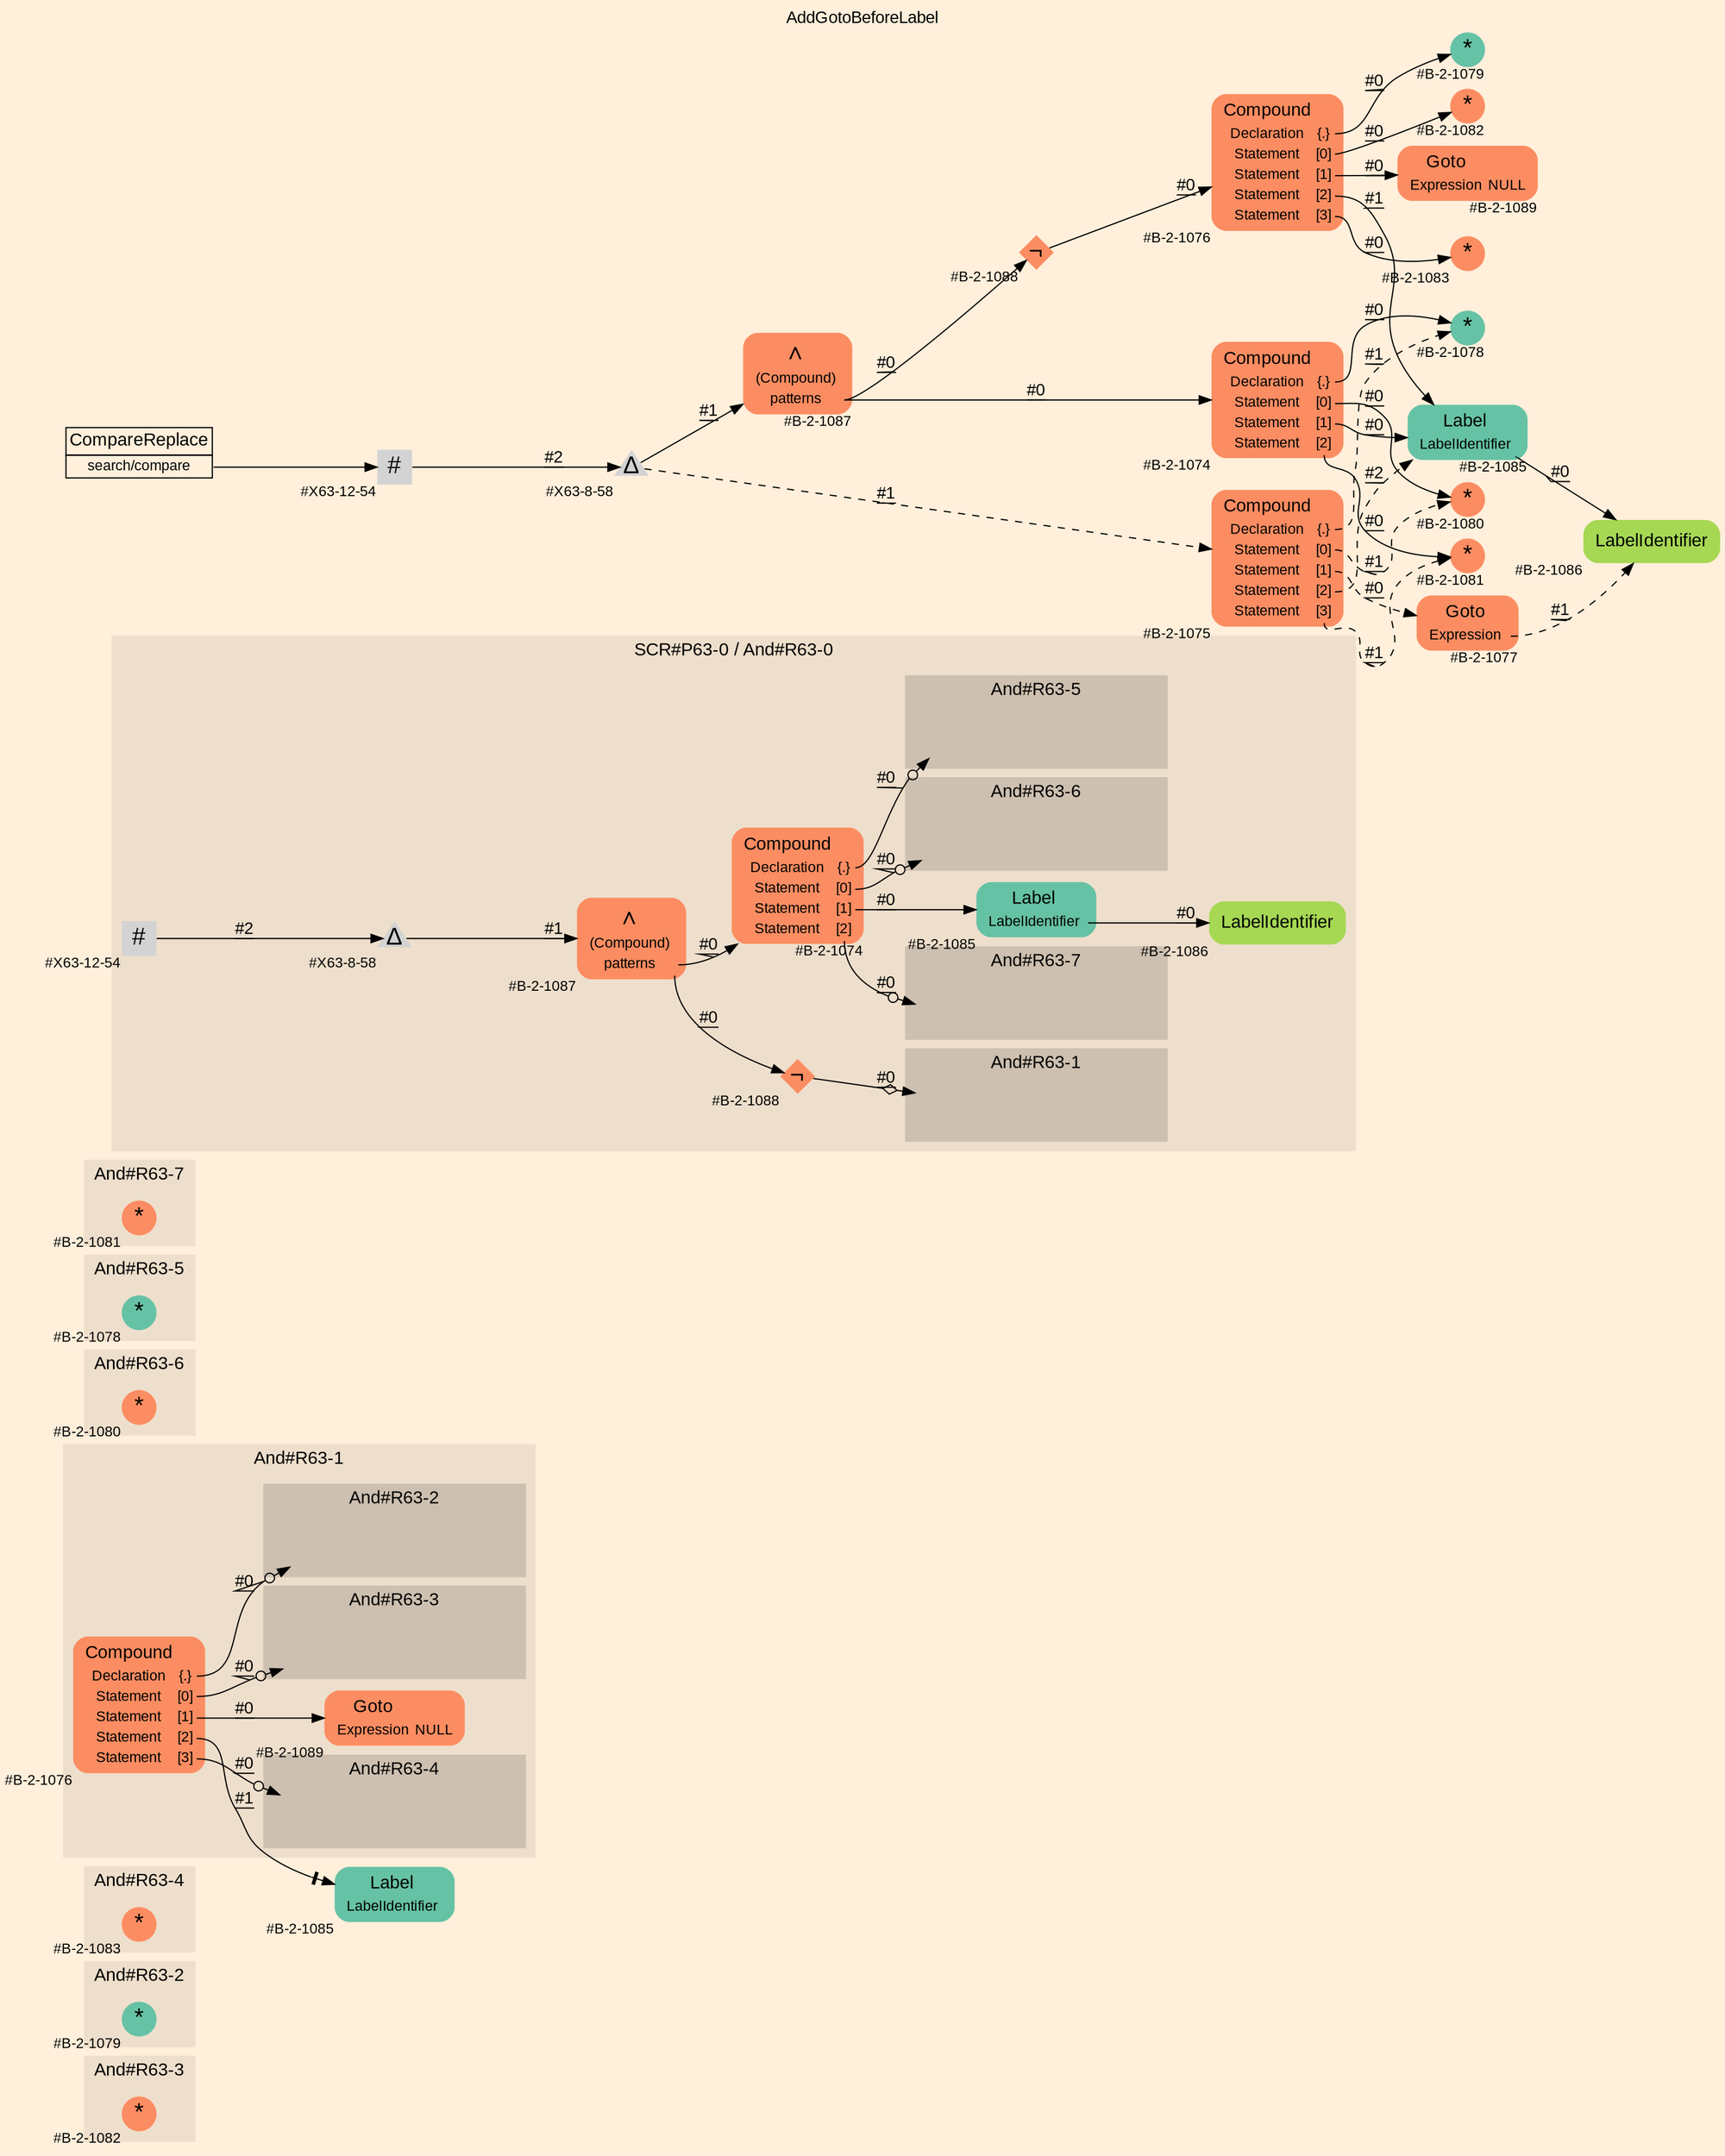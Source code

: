 digraph "AddGotoBeforeLabel" {
label = "AddGotoBeforeLabel"
labelloc = t
graph [
    rankdir = "LR"
    ranksep = 0.3
    bgcolor = antiquewhite1
    color = black
    fontcolor = black
    fontname = "Arial"
];
node [
    fontname = "Arial"
];
edge [
    fontname = "Arial"
];

// -------------------- figure And#R63-3 --------------------
// -------- region And#R63-3 ----------
subgraph "clusterAnd#R63-3" {
    label = "And#R63-3"
    style = "filled"
    color = antiquewhite2
    fontsize = "15"
    // -------- block And#R63-3/#B-2-1082 ----------
    "And#R63-3/#B-2-1082" [
        shape = "circle"
        fillcolor = "/set28/2"
        xlabel = "#B-2-1082"
        fontsize = "12"
        fontcolor = black
        label = <<FONT POINT-SIZE="20" COLOR="black">*</FONT>>
        style = "filled"
        penwidth = 0.0
        fixedsize = true
        width = 0.4
        height = 0.4
    ];
    
}


// -------------------- figure And#R63-2 --------------------
// -------- region And#R63-2 ----------
subgraph "clusterAnd#R63-2" {
    label = "And#R63-2"
    style = "filled"
    color = antiquewhite2
    fontsize = "15"
    // -------- block And#R63-2/#B-2-1079 ----------
    "And#R63-2/#B-2-1079" [
        shape = "circle"
        fillcolor = "/set28/1"
        xlabel = "#B-2-1079"
        fontsize = "12"
        fontcolor = black
        label = <<FONT POINT-SIZE="20" COLOR="black">*</FONT>>
        style = "filled"
        penwidth = 0.0
        fixedsize = true
        width = 0.4
        height = 0.4
    ];
    
}


// -------------------- figure And#R63-4 --------------------
// -------- region And#R63-4 ----------
subgraph "clusterAnd#R63-4" {
    label = "And#R63-4"
    style = "filled"
    color = antiquewhite2
    fontsize = "15"
    // -------- block And#R63-4/#B-2-1083 ----------
    "And#R63-4/#B-2-1083" [
        shape = "circle"
        fillcolor = "/set28/2"
        xlabel = "#B-2-1083"
        fontsize = "12"
        fontcolor = black
        label = <<FONT POINT-SIZE="20" COLOR="black">*</FONT>>
        style = "filled"
        penwidth = 0.0
        fixedsize = true
        width = 0.4
        height = 0.4
    ];
    
}


// -------------------- figure And#R63-1 --------------------
// -------- region And#R63-1 ----------
subgraph "clusterAnd#R63-1" {
    label = "And#R63-1"
    style = "filled"
    color = antiquewhite2
    fontsize = "15"
    // -------- block And#R63-1/#B-2-1076 ----------
    "And#R63-1/#B-2-1076" [
        shape = "plaintext"
        fillcolor = "/set28/2"
        xlabel = "#B-2-1076"
        fontsize = "12"
        fontcolor = black
        label = <<TABLE BORDER="0" CELLBORDER="0" CELLSPACING="0">
         <TR><TD><FONT POINT-SIZE="15" COLOR="black">Compound</FONT></TD></TR>
         <TR><TD><FONT POINT-SIZE="12" COLOR="black">Declaration</FONT></TD><TD PORT="port0"><FONT POINT-SIZE="12" COLOR="black">{.}</FONT></TD></TR>
         <TR><TD><FONT POINT-SIZE="12" COLOR="black">Statement</FONT></TD><TD PORT="port1"><FONT POINT-SIZE="12" COLOR="black">[0]</FONT></TD></TR>
         <TR><TD><FONT POINT-SIZE="12" COLOR="black">Statement</FONT></TD><TD PORT="port2"><FONT POINT-SIZE="12" COLOR="black">[1]</FONT></TD></TR>
         <TR><TD><FONT POINT-SIZE="12" COLOR="black">Statement</FONT></TD><TD PORT="port3"><FONT POINT-SIZE="12" COLOR="black">[2]</FONT></TD></TR>
         <TR><TD><FONT POINT-SIZE="12" COLOR="black">Statement</FONT></TD><TD PORT="port4"><FONT POINT-SIZE="12" COLOR="black">[3]</FONT></TD></TR>
        </TABLE>>
        style = "rounded,filled"
    ];
    
    // -------- block And#R63-1/#B-2-1089 ----------
    "And#R63-1/#B-2-1089" [
        shape = "plaintext"
        fillcolor = "/set28/2"
        xlabel = "#B-2-1089"
        fontsize = "12"
        fontcolor = black
        label = <<TABLE BORDER="0" CELLBORDER="0" CELLSPACING="0">
         <TR><TD><FONT POINT-SIZE="15" COLOR="black">Goto</FONT></TD></TR>
         <TR><TD><FONT POINT-SIZE="12" COLOR="black">Expression</FONT></TD><TD PORT="port0"><FONT POINT-SIZE="12" COLOR="black">NULL</FONT></TD></TR>
        </TABLE>>
        style = "rounded,filled"
    ];
    
    // -------- region And#R63-1/And#R63-2 ----------
    subgraph "clusterAnd#R63-1/And#R63-2" {
        label = "And#R63-2"
        style = "filled"
        color = antiquewhite3
        fontsize = "15"
        // -------- block And#R63-1/And#R63-2/#B-2-1079 ----------
        "And#R63-1/And#R63-2/#B-2-1079" [
            shape = "none"
            fillcolor = "/set28/1"
            xlabel = "#B-2-1079"
            fontsize = "12"
            fontcolor = black
            style = "invisible"
        ];
        
    }
    
    // -------- region And#R63-1/And#R63-3 ----------
    subgraph "clusterAnd#R63-1/And#R63-3" {
        label = "And#R63-3"
        style = "filled"
        color = antiquewhite3
        fontsize = "15"
        // -------- block And#R63-1/And#R63-3/#B-2-1082 ----------
        "And#R63-1/And#R63-3/#B-2-1082" [
            shape = "none"
            fillcolor = "/set28/2"
            xlabel = "#B-2-1082"
            fontsize = "12"
            fontcolor = black
            style = "invisible"
        ];
        
    }
    
    // -------- region And#R63-1/And#R63-4 ----------
    subgraph "clusterAnd#R63-1/And#R63-4" {
        label = "And#R63-4"
        style = "filled"
        color = antiquewhite3
        fontsize = "15"
        // -------- block And#R63-1/And#R63-4/#B-2-1083 ----------
        "And#R63-1/And#R63-4/#B-2-1083" [
            shape = "none"
            fillcolor = "/set28/2"
            xlabel = "#B-2-1083"
            fontsize = "12"
            fontcolor = black
            style = "invisible"
        ];
        
    }
    
}

// -------- block And#R63-1/#B-2-1085 ----------
"And#R63-1/#B-2-1085" [
    shape = "plaintext"
    fillcolor = "/set28/1"
    xlabel = "#B-2-1085"
    fontsize = "12"
    fontcolor = black
    label = <<TABLE BORDER="0" CELLBORDER="0" CELLSPACING="0">
     <TR><TD><FONT POINT-SIZE="15" COLOR="black">Label</FONT></TD></TR>
     <TR><TD><FONT POINT-SIZE="12" COLOR="black">LabelIdentifier</FONT></TD><TD PORT="port0"></TD></TR>
    </TABLE>>
    style = "rounded,filled"
];

"And#R63-1/#B-2-1076":port0 -> "And#R63-1/And#R63-2/#B-2-1079" [
    arrowhead="normalnoneodot"
    label = "#0"
    decorate = true
    color = black
    fontcolor = black
];

"And#R63-1/#B-2-1076":port1 -> "And#R63-1/And#R63-3/#B-2-1082" [
    arrowhead="normalnoneodot"
    label = "#0"
    decorate = true
    color = black
    fontcolor = black
];

"And#R63-1/#B-2-1076":port2 -> "And#R63-1/#B-2-1089" [
    label = "#0"
    decorate = true
    color = black
    fontcolor = black
];

"And#R63-1/#B-2-1076":port3 -> "And#R63-1/#B-2-1085" [
    arrowhead="normalnonetee"
    label = "#1"
    decorate = true
    color = black
    fontcolor = black
];

"And#R63-1/#B-2-1076":port4 -> "And#R63-1/And#R63-4/#B-2-1083" [
    arrowhead="normalnoneodot"
    label = "#0"
    decorate = true
    color = black
    fontcolor = black
];


// -------------------- figure And#R63-6 --------------------
// -------- region And#R63-6 ----------
subgraph "clusterAnd#R63-6" {
    label = "And#R63-6"
    style = "filled"
    color = antiquewhite2
    fontsize = "15"
    // -------- block And#R63-6/#B-2-1080 ----------
    "And#R63-6/#B-2-1080" [
        shape = "circle"
        fillcolor = "/set28/2"
        xlabel = "#B-2-1080"
        fontsize = "12"
        fontcolor = black
        label = <<FONT POINT-SIZE="20" COLOR="black">*</FONT>>
        style = "filled"
        penwidth = 0.0
        fixedsize = true
        width = 0.4
        height = 0.4
    ];
    
}


// -------------------- figure And#R63-5 --------------------
// -------- region And#R63-5 ----------
subgraph "clusterAnd#R63-5" {
    label = "And#R63-5"
    style = "filled"
    color = antiquewhite2
    fontsize = "15"
    // -------- block And#R63-5/#B-2-1078 ----------
    "And#R63-5/#B-2-1078" [
        shape = "circle"
        fillcolor = "/set28/1"
        xlabel = "#B-2-1078"
        fontsize = "12"
        fontcolor = black
        label = <<FONT POINT-SIZE="20" COLOR="black">*</FONT>>
        style = "filled"
        penwidth = 0.0
        fixedsize = true
        width = 0.4
        height = 0.4
    ];
    
}


// -------------------- figure And#R63-7 --------------------
// -------- region And#R63-7 ----------
subgraph "clusterAnd#R63-7" {
    label = "And#R63-7"
    style = "filled"
    color = antiquewhite2
    fontsize = "15"
    // -------- block And#R63-7/#B-2-1081 ----------
    "And#R63-7/#B-2-1081" [
        shape = "circle"
        fillcolor = "/set28/2"
        xlabel = "#B-2-1081"
        fontsize = "12"
        fontcolor = black
        label = <<FONT POINT-SIZE="20" COLOR="black">*</FONT>>
        style = "filled"
        penwidth = 0.0
        fixedsize = true
        width = 0.4
        height = 0.4
    ];
    
}


// -------------------- figure And#R63-0 --------------------
// -------- region And#R63-0 ----------
subgraph "clusterAnd#R63-0" {
    label = "SCR#P63-0 / And#R63-0"
    style = "filled"
    color = antiquewhite2
    fontsize = "15"
    // -------- block And#R63-0/#B-2-1088 ----------
    "And#R63-0/#B-2-1088" [
        shape = "diamond"
        fillcolor = "/set28/2"
        xlabel = "#B-2-1088"
        fontsize = "12"
        fontcolor = black
        label = <<FONT POINT-SIZE="20" COLOR="black">¬</FONT>>
        style = "filled"
        penwidth = 0.0
        fixedsize = true
        width = 0.4
        height = 0.4
    ];
    
    // -------- block And#R63-0/#B-2-1074 ----------
    "And#R63-0/#B-2-1074" [
        shape = "plaintext"
        fillcolor = "/set28/2"
        xlabel = "#B-2-1074"
        fontsize = "12"
        fontcolor = black
        label = <<TABLE BORDER="0" CELLBORDER="0" CELLSPACING="0">
         <TR><TD><FONT POINT-SIZE="15" COLOR="black">Compound</FONT></TD></TR>
         <TR><TD><FONT POINT-SIZE="12" COLOR="black">Declaration</FONT></TD><TD PORT="port0"><FONT POINT-SIZE="12" COLOR="black">{.}</FONT></TD></TR>
         <TR><TD><FONT POINT-SIZE="12" COLOR="black">Statement</FONT></TD><TD PORT="port1"><FONT POINT-SIZE="12" COLOR="black">[0]</FONT></TD></TR>
         <TR><TD><FONT POINT-SIZE="12" COLOR="black">Statement</FONT></TD><TD PORT="port2"><FONT POINT-SIZE="12" COLOR="black">[1]</FONT></TD></TR>
         <TR><TD><FONT POINT-SIZE="12" COLOR="black">Statement</FONT></TD><TD PORT="port3"><FONT POINT-SIZE="12" COLOR="black">[2]</FONT></TD></TR>
        </TABLE>>
        style = "rounded,filled"
    ];
    
    // -------- block And#R63-0/#B-2-1086 ----------
    "And#R63-0/#B-2-1086" [
        shape = "plaintext"
        fillcolor = "/set28/5"
        xlabel = "#B-2-1086"
        fontsize = "12"
        fontcolor = black
        label = <<TABLE BORDER="0" CELLBORDER="0" CELLSPACING="0">
         <TR><TD><FONT POINT-SIZE="15" COLOR="black">LabelIdentifier</FONT></TD></TR>
        </TABLE>>
        style = "rounded,filled"
    ];
    
    // -------- block And#R63-0/#X63-8-58 ----------
    "And#R63-0/#X63-8-58" [
        shape = "triangle"
        xlabel = "#X63-8-58"
        fontsize = "12"
        fontcolor = black
        label = <<FONT POINT-SIZE="20" COLOR="black">Δ</FONT>>
        style = "filled"
        penwidth = 0.0
        fixedsize = true
        width = 0.4
        height = 0.4
    ];
    
    // -------- block And#R63-0/#X63-12-54 ----------
    "And#R63-0/#X63-12-54" [
        shape = "square"
        xlabel = "#X63-12-54"
        fontsize = "12"
        fontcolor = black
        label = <<FONT POINT-SIZE="20" COLOR="black">#</FONT>>
        style = "filled"
        penwidth = 0.0
        fixedsize = true
        width = 0.4
        height = 0.4
    ];
    
    // -------- block And#R63-0/#B-2-1085 ----------
    "And#R63-0/#B-2-1085" [
        shape = "plaintext"
        fillcolor = "/set28/1"
        xlabel = "#B-2-1085"
        fontsize = "12"
        fontcolor = black
        label = <<TABLE BORDER="0" CELLBORDER="0" CELLSPACING="0">
         <TR><TD><FONT POINT-SIZE="15" COLOR="black">Label</FONT></TD></TR>
         <TR><TD><FONT POINT-SIZE="12" COLOR="black">LabelIdentifier</FONT></TD><TD PORT="port0"></TD></TR>
        </TABLE>>
        style = "rounded,filled"
    ];
    
    // -------- block And#R63-0/#B-2-1087 ----------
    "And#R63-0/#B-2-1087" [
        shape = "plaintext"
        fillcolor = "/set28/2"
        xlabel = "#B-2-1087"
        fontsize = "12"
        fontcolor = black
        label = <<TABLE BORDER="0" CELLBORDER="0" CELLSPACING="0">
         <TR><TD><FONT POINT-SIZE="20" COLOR="black">∧</FONT></TD></TR>
         <TR><TD><FONT POINT-SIZE="12" COLOR="black">(Compound)</FONT></TD><TD PORT="port0"></TD></TR>
         <TR><TD><FONT POINT-SIZE="12" COLOR="black">patterns</FONT></TD><TD PORT="port1"></TD></TR>
        </TABLE>>
        style = "rounded,filled"
    ];
    
    // -------- region And#R63-0/And#R63-1 ----------
    subgraph "clusterAnd#R63-0/And#R63-1" {
        label = "And#R63-1"
        style = "filled"
        color = antiquewhite3
        fontsize = "15"
        // -------- block And#R63-0/And#R63-1/#B-2-1076 ----------
        "And#R63-0/And#R63-1/#B-2-1076" [
            shape = "none"
            fillcolor = "/set28/2"
            xlabel = "#B-2-1076"
            fontsize = "12"
            fontcolor = black
            style = "invisible"
        ];
        
    }
    
    // -------- region And#R63-0/And#R63-5 ----------
    subgraph "clusterAnd#R63-0/And#R63-5" {
        label = "And#R63-5"
        style = "filled"
        color = antiquewhite3
        fontsize = "15"
        // -------- block And#R63-0/And#R63-5/#B-2-1078 ----------
        "And#R63-0/And#R63-5/#B-2-1078" [
            shape = "none"
            fillcolor = "/set28/1"
            xlabel = "#B-2-1078"
            fontsize = "12"
            fontcolor = black
            style = "invisible"
        ];
        
    }
    
    // -------- region And#R63-0/And#R63-6 ----------
    subgraph "clusterAnd#R63-0/And#R63-6" {
        label = "And#R63-6"
        style = "filled"
        color = antiquewhite3
        fontsize = "15"
        // -------- block And#R63-0/And#R63-6/#B-2-1080 ----------
        "And#R63-0/And#R63-6/#B-2-1080" [
            shape = "none"
            fillcolor = "/set28/2"
            xlabel = "#B-2-1080"
            fontsize = "12"
            fontcolor = black
            style = "invisible"
        ];
        
    }
    
    // -------- region And#R63-0/And#R63-7 ----------
    subgraph "clusterAnd#R63-0/And#R63-7" {
        label = "And#R63-7"
        style = "filled"
        color = antiquewhite3
        fontsize = "15"
        // -------- block And#R63-0/And#R63-7/#B-2-1081 ----------
        "And#R63-0/And#R63-7/#B-2-1081" [
            shape = "none"
            fillcolor = "/set28/2"
            xlabel = "#B-2-1081"
            fontsize = "12"
            fontcolor = black
            style = "invisible"
        ];
        
    }
    
}

"And#R63-0/#B-2-1088" -> "And#R63-0/And#R63-1/#B-2-1076" [
    arrowhead="normalnoneodiamond"
    label = "#0"
    decorate = true
    color = black
    fontcolor = black
];

"And#R63-0/#B-2-1074":port0 -> "And#R63-0/And#R63-5/#B-2-1078" [
    arrowhead="normalnoneodot"
    label = "#0"
    decorate = true
    color = black
    fontcolor = black
];

"And#R63-0/#B-2-1074":port1 -> "And#R63-0/And#R63-6/#B-2-1080" [
    arrowhead="normalnoneodot"
    label = "#0"
    decorate = true
    color = black
    fontcolor = black
];

"And#R63-0/#B-2-1074":port2 -> "And#R63-0/#B-2-1085" [
    label = "#0"
    decorate = true
    color = black
    fontcolor = black
];

"And#R63-0/#B-2-1074":port3 -> "And#R63-0/And#R63-7/#B-2-1081" [
    arrowhead="normalnoneodot"
    label = "#0"
    decorate = true
    color = black
    fontcolor = black
];

"And#R63-0/#X63-8-58" -> "And#R63-0/#B-2-1087" [
    label = "#1"
    decorate = true
    color = black
    fontcolor = black
];

"And#R63-0/#X63-12-54" -> "And#R63-0/#X63-8-58" [
    label = "#2"
    decorate = true
    color = black
    fontcolor = black
];

"And#R63-0/#B-2-1085":port0 -> "And#R63-0/#B-2-1086" [
    label = "#0"
    decorate = true
    color = black
    fontcolor = black
];

"And#R63-0/#B-2-1087":port1 -> "And#R63-0/#B-2-1074" [
    label = "#0"
    decorate = true
    color = black
    fontcolor = black
];

"And#R63-0/#B-2-1087":port1 -> "And#R63-0/#B-2-1088" [
    label = "#0"
    decorate = true
    color = black
    fontcolor = black
];


// -------------------- transformation figure --------------------
// -------- block CR#X63-10-63 ----------
"CR#X63-10-63" [
    shape = "plaintext"
    fillcolor = antiquewhite1
    fontsize = "12"
    fontcolor = black
    label = <<TABLE BORDER="0" CELLBORDER="1" CELLSPACING="0">
     <TR><TD><FONT POINT-SIZE="15" COLOR="black">CompareReplace</FONT></TD></TR>
     <TR><TD PORT="port0"><FONT POINT-SIZE="12" COLOR="black">search/compare</FONT></TD></TR>
    </TABLE>>
    style = "filled"
    color = black
];

// -------- block #X63-12-54 ----------
"#X63-12-54" [
    shape = "square"
    xlabel = "#X63-12-54"
    fontsize = "12"
    fontcolor = black
    label = <<FONT POINT-SIZE="20" COLOR="black">#</FONT>>
    style = "filled"
    penwidth = 0.0
    fixedsize = true
    width = 0.4
    height = 0.4
];

// -------- block #X63-8-58 ----------
"#X63-8-58" [
    shape = "triangle"
    xlabel = "#X63-8-58"
    fontsize = "12"
    fontcolor = black
    label = <<FONT POINT-SIZE="20" COLOR="black">Δ</FONT>>
    style = "filled"
    penwidth = 0.0
    fixedsize = true
    width = 0.4
    height = 0.4
];

// -------- block #B-2-1087 ----------
"#B-2-1087" [
    shape = "plaintext"
    fillcolor = "/set28/2"
    xlabel = "#B-2-1087"
    fontsize = "12"
    fontcolor = black
    label = <<TABLE BORDER="0" CELLBORDER="0" CELLSPACING="0">
     <TR><TD><FONT POINT-SIZE="20" COLOR="black">∧</FONT></TD></TR>
     <TR><TD><FONT POINT-SIZE="12" COLOR="black">(Compound)</FONT></TD><TD PORT="port0"></TD></TR>
     <TR><TD><FONT POINT-SIZE="12" COLOR="black">patterns</FONT></TD><TD PORT="port1"></TD></TR>
    </TABLE>>
    style = "rounded,filled"
];

// -------- block #B-2-1074 ----------
"#B-2-1074" [
    shape = "plaintext"
    fillcolor = "/set28/2"
    xlabel = "#B-2-1074"
    fontsize = "12"
    fontcolor = black
    label = <<TABLE BORDER="0" CELLBORDER="0" CELLSPACING="0">
     <TR><TD><FONT POINT-SIZE="15" COLOR="black">Compound</FONT></TD></TR>
     <TR><TD><FONT POINT-SIZE="12" COLOR="black">Declaration</FONT></TD><TD PORT="port0"><FONT POINT-SIZE="12" COLOR="black">{.}</FONT></TD></TR>
     <TR><TD><FONT POINT-SIZE="12" COLOR="black">Statement</FONT></TD><TD PORT="port1"><FONT POINT-SIZE="12" COLOR="black">[0]</FONT></TD></TR>
     <TR><TD><FONT POINT-SIZE="12" COLOR="black">Statement</FONT></TD><TD PORT="port2"><FONT POINT-SIZE="12" COLOR="black">[1]</FONT></TD></TR>
     <TR><TD><FONT POINT-SIZE="12" COLOR="black">Statement</FONT></TD><TD PORT="port3"><FONT POINT-SIZE="12" COLOR="black">[2]</FONT></TD></TR>
    </TABLE>>
    style = "rounded,filled"
];

// -------- block #B-2-1078 ----------
"#B-2-1078" [
    shape = "circle"
    fillcolor = "/set28/1"
    xlabel = "#B-2-1078"
    fontsize = "12"
    fontcolor = black
    label = <<FONT POINT-SIZE="20" COLOR="black">*</FONT>>
    style = "filled"
    penwidth = 0.0
    fixedsize = true
    width = 0.4
    height = 0.4
];

// -------- block #B-2-1080 ----------
"#B-2-1080" [
    shape = "circle"
    fillcolor = "/set28/2"
    xlabel = "#B-2-1080"
    fontsize = "12"
    fontcolor = black
    label = <<FONT POINT-SIZE="20" COLOR="black">*</FONT>>
    style = "filled"
    penwidth = 0.0
    fixedsize = true
    width = 0.4
    height = 0.4
];

// -------- block #B-2-1085 ----------
"#B-2-1085" [
    shape = "plaintext"
    fillcolor = "/set28/1"
    xlabel = "#B-2-1085"
    fontsize = "12"
    fontcolor = black
    label = <<TABLE BORDER="0" CELLBORDER="0" CELLSPACING="0">
     <TR><TD><FONT POINT-SIZE="15" COLOR="black">Label</FONT></TD></TR>
     <TR><TD><FONT POINT-SIZE="12" COLOR="black">LabelIdentifier</FONT></TD><TD PORT="port0"></TD></TR>
    </TABLE>>
    style = "rounded,filled"
];

// -------- block #B-2-1086 ----------
"#B-2-1086" [
    shape = "plaintext"
    fillcolor = "/set28/5"
    xlabel = "#B-2-1086"
    fontsize = "12"
    fontcolor = black
    label = <<TABLE BORDER="0" CELLBORDER="0" CELLSPACING="0">
     <TR><TD><FONT POINT-SIZE="15" COLOR="black">LabelIdentifier</FONT></TD></TR>
    </TABLE>>
    style = "rounded,filled"
];

// -------- block #B-2-1081 ----------
"#B-2-1081" [
    shape = "circle"
    fillcolor = "/set28/2"
    xlabel = "#B-2-1081"
    fontsize = "12"
    fontcolor = black
    label = <<FONT POINT-SIZE="20" COLOR="black">*</FONT>>
    style = "filled"
    penwidth = 0.0
    fixedsize = true
    width = 0.4
    height = 0.4
];

// -------- block #B-2-1088 ----------
"#B-2-1088" [
    shape = "diamond"
    fillcolor = "/set28/2"
    xlabel = "#B-2-1088"
    fontsize = "12"
    fontcolor = black
    label = <<FONT POINT-SIZE="20" COLOR="black">¬</FONT>>
    style = "filled"
    penwidth = 0.0
    fixedsize = true
    width = 0.4
    height = 0.4
];

// -------- block #B-2-1076 ----------
"#B-2-1076" [
    shape = "plaintext"
    fillcolor = "/set28/2"
    xlabel = "#B-2-1076"
    fontsize = "12"
    fontcolor = black
    label = <<TABLE BORDER="0" CELLBORDER="0" CELLSPACING="0">
     <TR><TD><FONT POINT-SIZE="15" COLOR="black">Compound</FONT></TD></TR>
     <TR><TD><FONT POINT-SIZE="12" COLOR="black">Declaration</FONT></TD><TD PORT="port0"><FONT POINT-SIZE="12" COLOR="black">{.}</FONT></TD></TR>
     <TR><TD><FONT POINT-SIZE="12" COLOR="black">Statement</FONT></TD><TD PORT="port1"><FONT POINT-SIZE="12" COLOR="black">[0]</FONT></TD></TR>
     <TR><TD><FONT POINT-SIZE="12" COLOR="black">Statement</FONT></TD><TD PORT="port2"><FONT POINT-SIZE="12" COLOR="black">[1]</FONT></TD></TR>
     <TR><TD><FONT POINT-SIZE="12" COLOR="black">Statement</FONT></TD><TD PORT="port3"><FONT POINT-SIZE="12" COLOR="black">[2]</FONT></TD></TR>
     <TR><TD><FONT POINT-SIZE="12" COLOR="black">Statement</FONT></TD><TD PORT="port4"><FONT POINT-SIZE="12" COLOR="black">[3]</FONT></TD></TR>
    </TABLE>>
    style = "rounded,filled"
];

// -------- block #B-2-1079 ----------
"#B-2-1079" [
    shape = "circle"
    fillcolor = "/set28/1"
    xlabel = "#B-2-1079"
    fontsize = "12"
    fontcolor = black
    label = <<FONT POINT-SIZE="20" COLOR="black">*</FONT>>
    style = "filled"
    penwidth = 0.0
    fixedsize = true
    width = 0.4
    height = 0.4
];

// -------- block #B-2-1082 ----------
"#B-2-1082" [
    shape = "circle"
    fillcolor = "/set28/2"
    xlabel = "#B-2-1082"
    fontsize = "12"
    fontcolor = black
    label = <<FONT POINT-SIZE="20" COLOR="black">*</FONT>>
    style = "filled"
    penwidth = 0.0
    fixedsize = true
    width = 0.4
    height = 0.4
];

// -------- block #B-2-1089 ----------
"#B-2-1089" [
    shape = "plaintext"
    fillcolor = "/set28/2"
    xlabel = "#B-2-1089"
    fontsize = "12"
    fontcolor = black
    label = <<TABLE BORDER="0" CELLBORDER="0" CELLSPACING="0">
     <TR><TD><FONT POINT-SIZE="15" COLOR="black">Goto</FONT></TD></TR>
     <TR><TD><FONT POINT-SIZE="12" COLOR="black">Expression</FONT></TD><TD PORT="port0"><FONT POINT-SIZE="12" COLOR="black">NULL</FONT></TD></TR>
    </TABLE>>
    style = "rounded,filled"
];

// -------- block #B-2-1083 ----------
"#B-2-1083" [
    shape = "circle"
    fillcolor = "/set28/2"
    xlabel = "#B-2-1083"
    fontsize = "12"
    fontcolor = black
    label = <<FONT POINT-SIZE="20" COLOR="black">*</FONT>>
    style = "filled"
    penwidth = 0.0
    fixedsize = true
    width = 0.4
    height = 0.4
];

// -------- block #B-2-1075 ----------
"#B-2-1075" [
    shape = "plaintext"
    fillcolor = "/set28/2"
    xlabel = "#B-2-1075"
    fontsize = "12"
    fontcolor = black
    label = <<TABLE BORDER="0" CELLBORDER="0" CELLSPACING="0">
     <TR><TD><FONT POINT-SIZE="15" COLOR="black">Compound</FONT></TD></TR>
     <TR><TD><FONT POINT-SIZE="12" COLOR="black">Declaration</FONT></TD><TD PORT="port0"><FONT POINT-SIZE="12" COLOR="black">{.}</FONT></TD></TR>
     <TR><TD><FONT POINT-SIZE="12" COLOR="black">Statement</FONT></TD><TD PORT="port1"><FONT POINT-SIZE="12" COLOR="black">[0]</FONT></TD></TR>
     <TR><TD><FONT POINT-SIZE="12" COLOR="black">Statement</FONT></TD><TD PORT="port2"><FONT POINT-SIZE="12" COLOR="black">[1]</FONT></TD></TR>
     <TR><TD><FONT POINT-SIZE="12" COLOR="black">Statement</FONT></TD><TD PORT="port3"><FONT POINT-SIZE="12" COLOR="black">[2]</FONT></TD></TR>
     <TR><TD><FONT POINT-SIZE="12" COLOR="black">Statement</FONT></TD><TD PORT="port4"><FONT POINT-SIZE="12" COLOR="black">[3]</FONT></TD></TR>
    </TABLE>>
    style = "rounded,filled"
];

// -------- block #B-2-1077 ----------
"#B-2-1077" [
    shape = "plaintext"
    fillcolor = "/set28/2"
    xlabel = "#B-2-1077"
    fontsize = "12"
    fontcolor = black
    label = <<TABLE BORDER="0" CELLBORDER="0" CELLSPACING="0">
     <TR><TD><FONT POINT-SIZE="15" COLOR="black">Goto</FONT></TD></TR>
     <TR><TD><FONT POINT-SIZE="12" COLOR="black">Expression</FONT></TD><TD PORT="port0"></TD></TR>
    </TABLE>>
    style = "rounded,filled"
];

"CR#X63-10-63":port0 -> "#X63-12-54" [
    label = ""
    decorate = true
    color = black
    fontcolor = black
];

"#X63-12-54" -> "#X63-8-58" [
    label = "#2"
    decorate = true
    color = black
    fontcolor = black
];

"#X63-8-58" -> "#B-2-1087" [
    label = "#1"
    decorate = true
    color = black
    fontcolor = black
];

"#X63-8-58" -> "#B-2-1075" [
    style="dashed"
    label = "#1"
    decorate = true
    color = black
    fontcolor = black
];

"#B-2-1087":port1 -> "#B-2-1074" [
    label = "#0"
    decorate = true
    color = black
    fontcolor = black
];

"#B-2-1087":port1 -> "#B-2-1088" [
    label = "#0"
    decorate = true
    color = black
    fontcolor = black
];

"#B-2-1074":port0 -> "#B-2-1078" [
    label = "#0"
    decorate = true
    color = black
    fontcolor = black
];

"#B-2-1074":port1 -> "#B-2-1080" [
    label = "#0"
    decorate = true
    color = black
    fontcolor = black
];

"#B-2-1074":port2 -> "#B-2-1085" [
    label = "#0"
    decorate = true
    color = black
    fontcolor = black
];

"#B-2-1074":port3 -> "#B-2-1081" [
    label = "#0"
    decorate = true
    color = black
    fontcolor = black
];

"#B-2-1085":port0 -> "#B-2-1086" [
    label = "#0"
    decorate = true
    color = black
    fontcolor = black
];

"#B-2-1088" -> "#B-2-1076" [
    label = "#0"
    decorate = true
    color = black
    fontcolor = black
];

"#B-2-1076":port0 -> "#B-2-1079" [
    label = "#0"
    decorate = true
    color = black
    fontcolor = black
];

"#B-2-1076":port1 -> "#B-2-1082" [
    label = "#0"
    decorate = true
    color = black
    fontcolor = black
];

"#B-2-1076":port2 -> "#B-2-1089" [
    label = "#0"
    decorate = true
    color = black
    fontcolor = black
];

"#B-2-1076":port3 -> "#B-2-1085" [
    label = "#1"
    decorate = true
    color = black
    fontcolor = black
];

"#B-2-1076":port4 -> "#B-2-1083" [
    label = "#0"
    decorate = true
    color = black
    fontcolor = black
];

"#B-2-1075":port0 -> "#B-2-1078" [
    style="dashed"
    label = "#1"
    decorate = true
    color = black
    fontcolor = black
];

"#B-2-1075":port1 -> "#B-2-1080" [
    style="dashed"
    label = "#1"
    decorate = true
    color = black
    fontcolor = black
];

"#B-2-1075":port2 -> "#B-2-1077" [
    style="dashed"
    label = "#0"
    decorate = true
    color = black
    fontcolor = black
];

"#B-2-1075":port3 -> "#B-2-1085" [
    style="dashed"
    label = "#2"
    decorate = true
    color = black
    fontcolor = black
];

"#B-2-1075":port4 -> "#B-2-1081" [
    style="dashed"
    label = "#1"
    decorate = true
    color = black
    fontcolor = black
];

"#B-2-1077":port0 -> "#B-2-1086" [
    style="dashed"
    label = "#1"
    decorate = true
    color = black
    fontcolor = black
];


}
